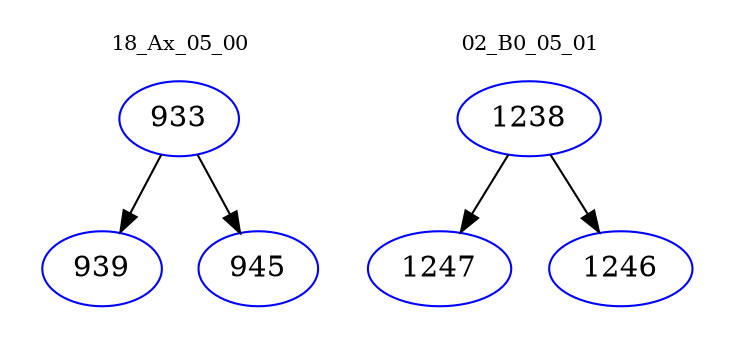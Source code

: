 digraph{
subgraph cluster_0 {
color = white
label = "18_Ax_05_00";
fontsize=10;
T0_933 [label="933", color="blue"]
T0_933 -> T0_939 [color="black"]
T0_939 [label="939", color="blue"]
T0_933 -> T0_945 [color="black"]
T0_945 [label="945", color="blue"]
}
subgraph cluster_1 {
color = white
label = "02_B0_05_01";
fontsize=10;
T1_1238 [label="1238", color="blue"]
T1_1238 -> T1_1247 [color="black"]
T1_1247 [label="1247", color="blue"]
T1_1238 -> T1_1246 [color="black"]
T1_1246 [label="1246", color="blue"]
}
}
